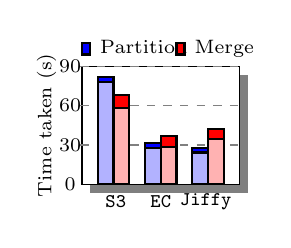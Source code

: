 \begin{tikzpicture}[xscale=0.02,yscale=0.015,font=\scriptsize]

  \draw[preaction={fill=black,opacity=.5,transform canvas={xshift=3,yshift=-3}},black][fill=white] (0,0) rectangle (100, 100);

  \draw[dashed, gray] (-1, 33.33) -- (101, 33.33);
  \draw[dashed, gray] (-1, 66.67) -- (101, 66.67);
  \draw[dashed, gray] (-1, 100.00) -- (101, 100.00);

  \draw[thick, black] (-7.5, 0.00) node[align=left] {0};
  \draw[thick, black] (-7.5, 33.33) node[align=left] {30};
  \draw[thick, black] (-7.5, 66.66) node[align=left] {60};
  \draw[thick, black] (-7.5, 100.00) node[align=left] {90};

  \node (label-align) [thick, black, align=center,rotate=90] at (-22.5, 50) {{Time taken (s)}};

  \draw[thick, fill=blue!30] (10.00,0) rectangle (20.00,86.38);
  \draw[thick, fill=blue] (10.00,86.38) rectangle (20.00,91.14);
  \draw[thick, fill=red!30] (20.00,0) rectangle (30.00,64.79);
  \draw[thick, fill=red] (20.00,64.79) rectangle (30.00,75.81);

  \draw[thick, fill=blue!30] (40.00,0) rectangle (50.00,30.85);
  \draw[thick, fill=blue] (40.00,30.85) rectangle (50.00,34.81);
  \draw[thick, fill=red!30] (50.00,0) rectangle (60.00,31.73);
  \draw[thick, fill=red] (50.00,31.73) rectangle (60.00,41.23);

  \draw[thick, fill=blue!30] (70.00,0) rectangle (80.00,27.04);
  \draw[thick, fill=blue] (70.00,27.04) rectangle (80.00,31.09);
  \draw[thick, fill=red!30] (80.00,0) rectangle (90.00,38.09);
  \draw[thick, fill=red] (80.00,38.09) rectangle (90.00,47.08);

%  \draw[thick, fill=gray] (14.29,0) rectangle (28.57,2.38);
%  \draw[thick, fill=blue] (14.29,2.38) rectangle (28.57,45.57);
%  \draw[thick, fill=red] (14.29,45.57) rectangle (28.57,77.97);
%  \draw[thick, fill=violet] (14.29,77.97) rectangle (28.57,80.92);
%  \draw[thick, fill=cyan] (14.29,80.92) rectangle (28.57,83.48);

%  \draw[thick, fill=gray] (42.86,0) rectangle (57.14,1.97);
%  \draw[thick, fill=blue] (42.86,1.97) rectangle (57.14,17.40);
%  \draw[thick, fill=red] (42.86,17.40) rectangle (57.14,33.27);
%  \draw[thick, fill=violet] (42.86,33.27) rectangle (57.14,35.41);
%  \draw[thick, fill=cyan] (42.86,35.41) rectangle (57.14,38.02);

%  \draw[thick, fill=gray] (71.43,0) rectangle (85.71,2.02);
%  \draw[thick, fill=blue] (71.43,2.02) rectangle (85.71,15.54);
%  \draw[thick, fill=red] (71.43,15.54) rectangle (85.71,34.60);
%  \draw[thick, fill=violet] (71.43,34.60) rectangle (85.71,36.53);
%  \draw[thick, fill=cyan] (71.43,36.53) rectangle (85.71,39.09);

  \draw[thick, black] (21.43, -15) node {{\tt S3}};
  \draw[thick, black] (50.00, -15) node {{\tt EC}};
  \draw[thick, black] (78.57, -15) node {{\tt Jiffy}};

  \draw[thick, fill=blue] (0, 110) rectangle (5, 120) node[midway,right=0.05,text height=6, anchor=west] {$\strut$Partition};
  \draw[thick, fill=red] (60, 110) rectangle (65, 120) node[midway,right=0.05,text height=6, anchor=west] {$\strut$Merge};

\end{tikzpicture}